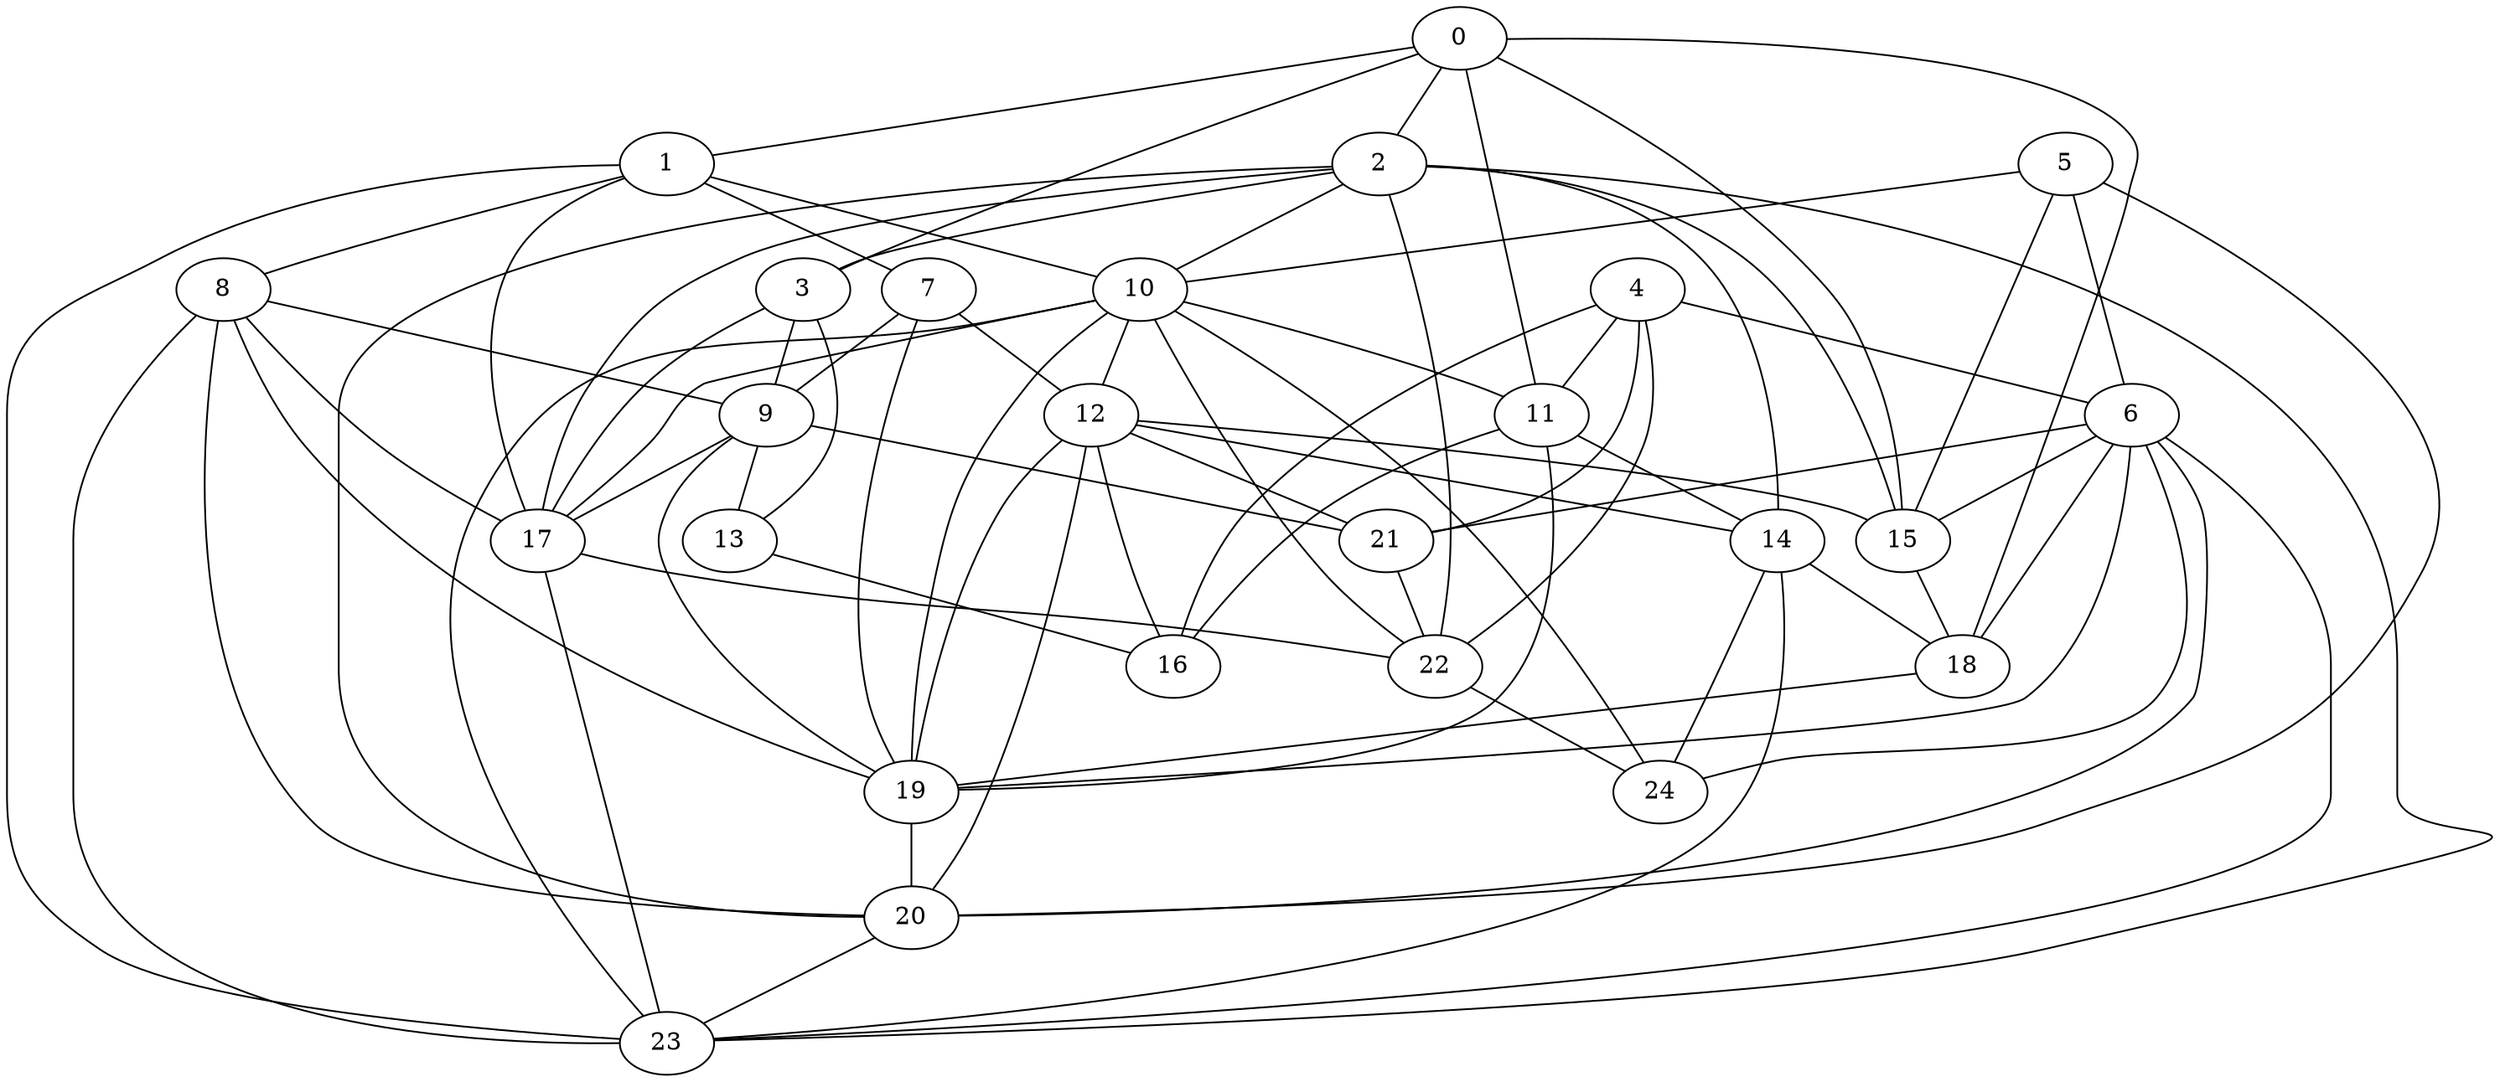 strict graph "gnp_random_graph(25,0.25)" {
0;
1;
2;
3;
4;
5;
6;
7;
8;
9;
10;
11;
12;
13;
14;
15;
16;
17;
18;
19;
20;
21;
22;
23;
24;
0 -- 1  [is_available=True, prob="0.964855355348"];
0 -- 2  [is_available=True, prob="0.617325758749"];
0 -- 3  [is_available=True, prob="0.0495860473111"];
0 -- 11  [is_available=True, prob="1.0"];
0 -- 15  [is_available=True, prob="0.52719962975"];
0 -- 18  [is_available=True, prob="0.825416985648"];
1 -- 7  [is_available=True, prob="0.654580969656"];
1 -- 8  [is_available=True, prob="0.383947900824"];
1 -- 10  [is_available=True, prob="0.909942692681"];
1 -- 17  [is_available=True, prob="0.554239159428"];
1 -- 23  [is_available=True, prob="0.281886208423"];
2 -- 3  [is_available=True, prob="1.0"];
2 -- 10  [is_available=True, prob="0.000663828389852"];
2 -- 14  [is_available=True, prob="0.518554613711"];
2 -- 15  [is_available=True, prob="0.443876007254"];
2 -- 17  [is_available=True, prob="0.230531112246"];
2 -- 20  [is_available=True, prob="0.768928568928"];
2 -- 22  [is_available=True, prob="0.299967946562"];
2 -- 23  [is_available=True, prob="0.13656542815"];
3 -- 9  [is_available=True, prob="0.945930672496"];
3 -- 13  [is_available=True, prob="0.44632143283"];
3 -- 17  [is_available=True, prob="0.696991849942"];
4 -- 16  [is_available=True, prob="0.751766135074"];
4 -- 22  [is_available=True, prob="0.920054201865"];
4 -- 11  [is_available=True, prob="0.921757168258"];
4 -- 21  [is_available=True, prob="1.0"];
4 -- 6  [is_available=True, prob="0.817342424287"];
5 -- 10  [is_available=True, prob="0.277034407526"];
5 -- 20  [is_available=True, prob="0.0255668068645"];
5 -- 6  [is_available=True, prob="0.31241963275"];
5 -- 15  [is_available=True, prob="0.0764196532054"];
6 -- 15  [is_available=True, prob="1.0"];
6 -- 18  [is_available=True, prob="0.900702973615"];
6 -- 19  [is_available=True, prob="0.196742583196"];
6 -- 20  [is_available=True, prob="1.0"];
6 -- 21  [is_available=True, prob="0.733721227798"];
6 -- 23  [is_available=True, prob="1.0"];
6 -- 24  [is_available=True, prob="0.731720918962"];
7 -- 19  [is_available=True, prob="1.0"];
7 -- 12  [is_available=True, prob="1.0"];
7 -- 9  [is_available=True, prob="0.996547306763"];
8 -- 9  [is_available=True, prob="0.591663486737"];
8 -- 17  [is_available=True, prob="0.807865244039"];
8 -- 19  [is_available=True, prob="0.576644877152"];
8 -- 20  [is_available=True, prob="0.832474414547"];
8 -- 23  [is_available=True, prob="0.403406351763"];
9 -- 13  [is_available=True, prob="0.258012330029"];
9 -- 17  [is_available=True, prob="1.0"];
9 -- 19  [is_available=True, prob="0.959011162618"];
9 -- 21  [is_available=True, prob="0.327453642137"];
10 -- 11  [is_available=True, prob="0.548278367102"];
10 -- 12  [is_available=True, prob="0.422112767282"];
10 -- 17  [is_available=True, prob="1.0"];
10 -- 19  [is_available=True, prob="0.253714768773"];
10 -- 22  [is_available=True, prob="1.0"];
10 -- 23  [is_available=True, prob="0.0678458016211"];
10 -- 24  [is_available=True, prob="0.625623997912"];
11 -- 14  [is_available=True, prob="0.738003311553"];
11 -- 16  [is_available=True, prob="0.0826344514728"];
11 -- 19  [is_available=True, prob="0.118914000196"];
12 -- 14  [is_available=True, prob="0.638048338977"];
12 -- 15  [is_available=True, prob="1.0"];
12 -- 16  [is_available=True, prob="0.301700272892"];
12 -- 19  [is_available=True, prob="0.5420760402"];
12 -- 20  [is_available=True, prob="1.0"];
12 -- 21  [is_available=True, prob="0.774209865147"];
13 -- 16  [is_available=True, prob="0.111636527278"];
14 -- 18  [is_available=True, prob="0.820576931821"];
14 -- 23  [is_available=True, prob="0.351373332159"];
14 -- 24  [is_available=True, prob="1.0"];
15 -- 18  [is_available=True, prob="1.0"];
17 -- 22  [is_available=True, prob="0.708466773695"];
17 -- 23  [is_available=True, prob="1.0"];
18 -- 19  [is_available=True, prob="0.650065938803"];
19 -- 20  [is_available=True, prob="1.0"];
20 -- 23  [is_available=True, prob="0.844990520803"];
21 -- 22  [is_available=True, prob="0.388320612104"];
22 -- 24  [is_available=True, prob="0.779159071837"];
}
